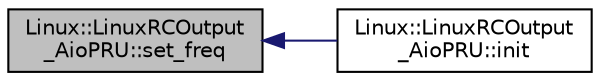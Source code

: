 digraph "Linux::LinuxRCOutput_AioPRU::set_freq"
{
 // INTERACTIVE_SVG=YES
  edge [fontname="Helvetica",fontsize="10",labelfontname="Helvetica",labelfontsize="10"];
  node [fontname="Helvetica",fontsize="10",shape=record];
  rankdir="LR";
  Node1 [label="Linux::LinuxRCOutput\l_AioPRU::set_freq",height=0.2,width=0.4,color="black", fillcolor="grey75", style="filled" fontcolor="black"];
  Node1 -> Node2 [dir="back",color="midnightblue",fontsize="10",style="solid",fontname="Helvetica"];
  Node2 [label="Linux::LinuxRCOutput\l_AioPRU::init",height=0.2,width=0.4,color="black", fillcolor="white", style="filled",URL="$classLinux_1_1LinuxRCOutput__AioPRU.html#ae61f901d31bb9910bcc9b8306fc8785b"];
}
